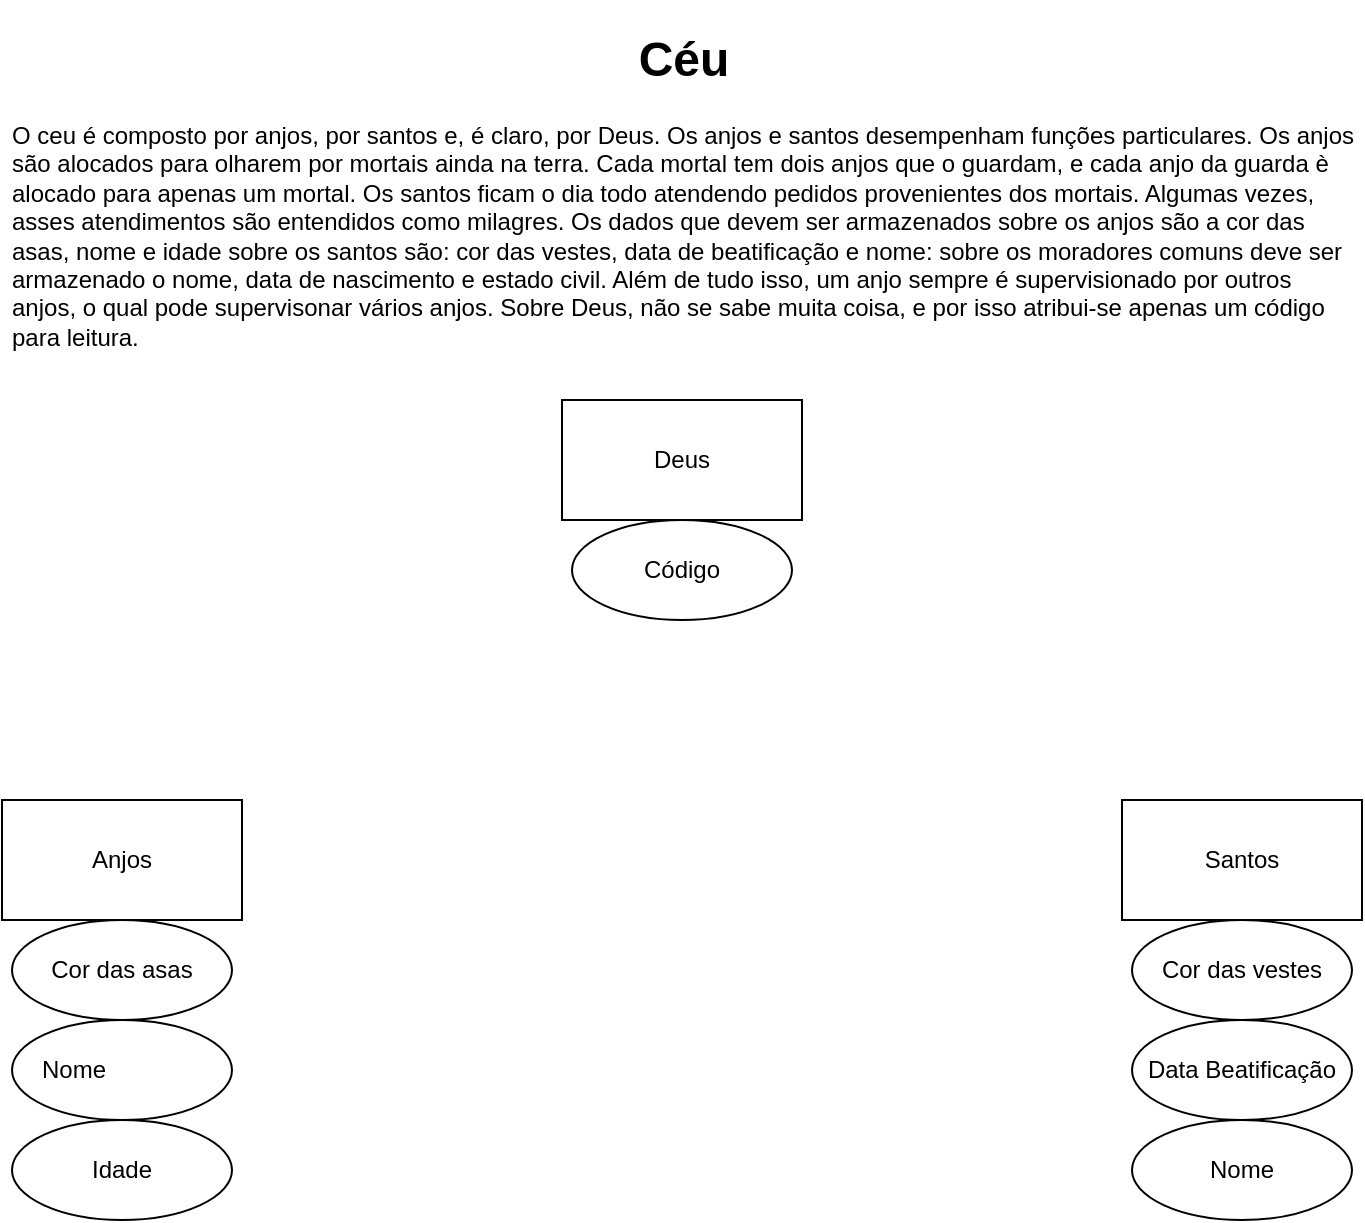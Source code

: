<mxfile version="23.1.6" type="github">
  <diagram name="Page-1" id="xX_NBZjKe_LPrtMDj7VY">
    <mxGraphModel dx="1177" dy="485" grid="1" gridSize="10" guides="1" tooltips="1" connect="1" arrows="1" fold="1" page="1" pageScale="1" pageWidth="827" pageHeight="1169" math="0" shadow="0">
      <root>
        <mxCell id="0" />
        <mxCell id="1" parent="0" />
        <mxCell id="9RMESNlKo9HE9ouMvkY_-1" value="&lt;h1 style=&quot;text-align: center;&quot;&gt;Céu&lt;/h1&gt;&lt;p&gt;O ceu é composto por anjos, por santos e, é claro, por Deus. Os anjos e santos desempenham funções particulares. Os anjos são alocados para olharem por mortais ainda na terra. Cada mortal tem dois anjos que o guardam, e cada anjo da guarda è alocado para apenas um mortal. Os santos ficam o dia todo atendendo pedidos provenientes dos mortais. Algumas vezes, asses atendimentos são entendidos como milagres. Os dados que devem ser armazenados sobre os anjos são a cor das asas, nome e idade sobre os santos são: cor das vestes, data de beatificação e nome: sobre os moradores comuns deve ser armazenado o nome, data de nascimento e estado civil. Além de tudo isso, um anjo sempre é supervisionado por outros anjos, o qual pode supervisonar vários anjos. Sobre Deus, não se sabe muita coisa, e por isso atribui-se apenas um código para leitura.&lt;br&gt;&lt;/p&gt;" style="text;html=1;spacing=5;spacingTop=-20;whiteSpace=wrap;overflow=hidden;rounded=0;" parent="1" vertex="1">
          <mxGeometry x="80" y="10" width="680" height="190" as="geometry" />
        </mxCell>
        <mxCell id="GF6JiUIMJ9W_f_Lmu7Dp-1" value="Deus" style="rounded=0;whiteSpace=wrap;html=1;" parent="1" vertex="1">
          <mxGeometry x="360" y="200" width="120" height="60" as="geometry" />
        </mxCell>
        <mxCell id="GF6JiUIMJ9W_f_Lmu7Dp-2" value="Santos" style="rounded=0;whiteSpace=wrap;html=1;" parent="1" vertex="1">
          <mxGeometry x="640" y="400" width="120" height="60" as="geometry" />
        </mxCell>
        <mxCell id="GF6JiUIMJ9W_f_Lmu7Dp-3" value="Anjos" style="rounded=0;whiteSpace=wrap;html=1;" parent="1" vertex="1">
          <mxGeometry x="80" y="400" width="120" height="60" as="geometry" />
        </mxCell>
        <mxCell id="iydpVZZWQlCGy9Ujbgti-2" value="Cor das asas" style="ellipse;whiteSpace=wrap;html=1;" vertex="1" parent="1">
          <mxGeometry x="85" y="460" width="110" height="50" as="geometry" />
        </mxCell>
        <mxCell id="iydpVZZWQlCGy9Ujbgti-4" value="Nome&lt;span style=&quot;white-space: pre;&quot;&gt;&#x9;&lt;/span&gt;&lt;span style=&quot;white-space: pre;&quot;&gt;&#x9;&lt;/span&gt;" style="ellipse;whiteSpace=wrap;html=1;" vertex="1" parent="1">
          <mxGeometry x="85" y="510" width="110" height="50" as="geometry" />
        </mxCell>
        <mxCell id="iydpVZZWQlCGy9Ujbgti-5" value="Idade" style="ellipse;whiteSpace=wrap;html=1;" vertex="1" parent="1">
          <mxGeometry x="85" y="560" width="110" height="50" as="geometry" />
        </mxCell>
        <mxCell id="iydpVZZWQlCGy9Ujbgti-6" value="Cor das vestes" style="ellipse;whiteSpace=wrap;html=1;" vertex="1" parent="1">
          <mxGeometry x="645" y="460" width="110" height="50" as="geometry" />
        </mxCell>
        <mxCell id="iydpVZZWQlCGy9Ujbgti-7" value="Data Beatificação" style="ellipse;whiteSpace=wrap;html=1;" vertex="1" parent="1">
          <mxGeometry x="645" y="510" width="110" height="50" as="geometry" />
        </mxCell>
        <mxCell id="iydpVZZWQlCGy9Ujbgti-8" value="Nome" style="ellipse;whiteSpace=wrap;html=1;" vertex="1" parent="1">
          <mxGeometry x="645" y="560" width="110" height="50" as="geometry" />
        </mxCell>
        <mxCell id="iydpVZZWQlCGy9Ujbgti-9" value="Código" style="ellipse;whiteSpace=wrap;html=1;" vertex="1" parent="1">
          <mxGeometry x="365" y="260" width="110" height="50" as="geometry" />
        </mxCell>
      </root>
    </mxGraphModel>
  </diagram>
</mxfile>
